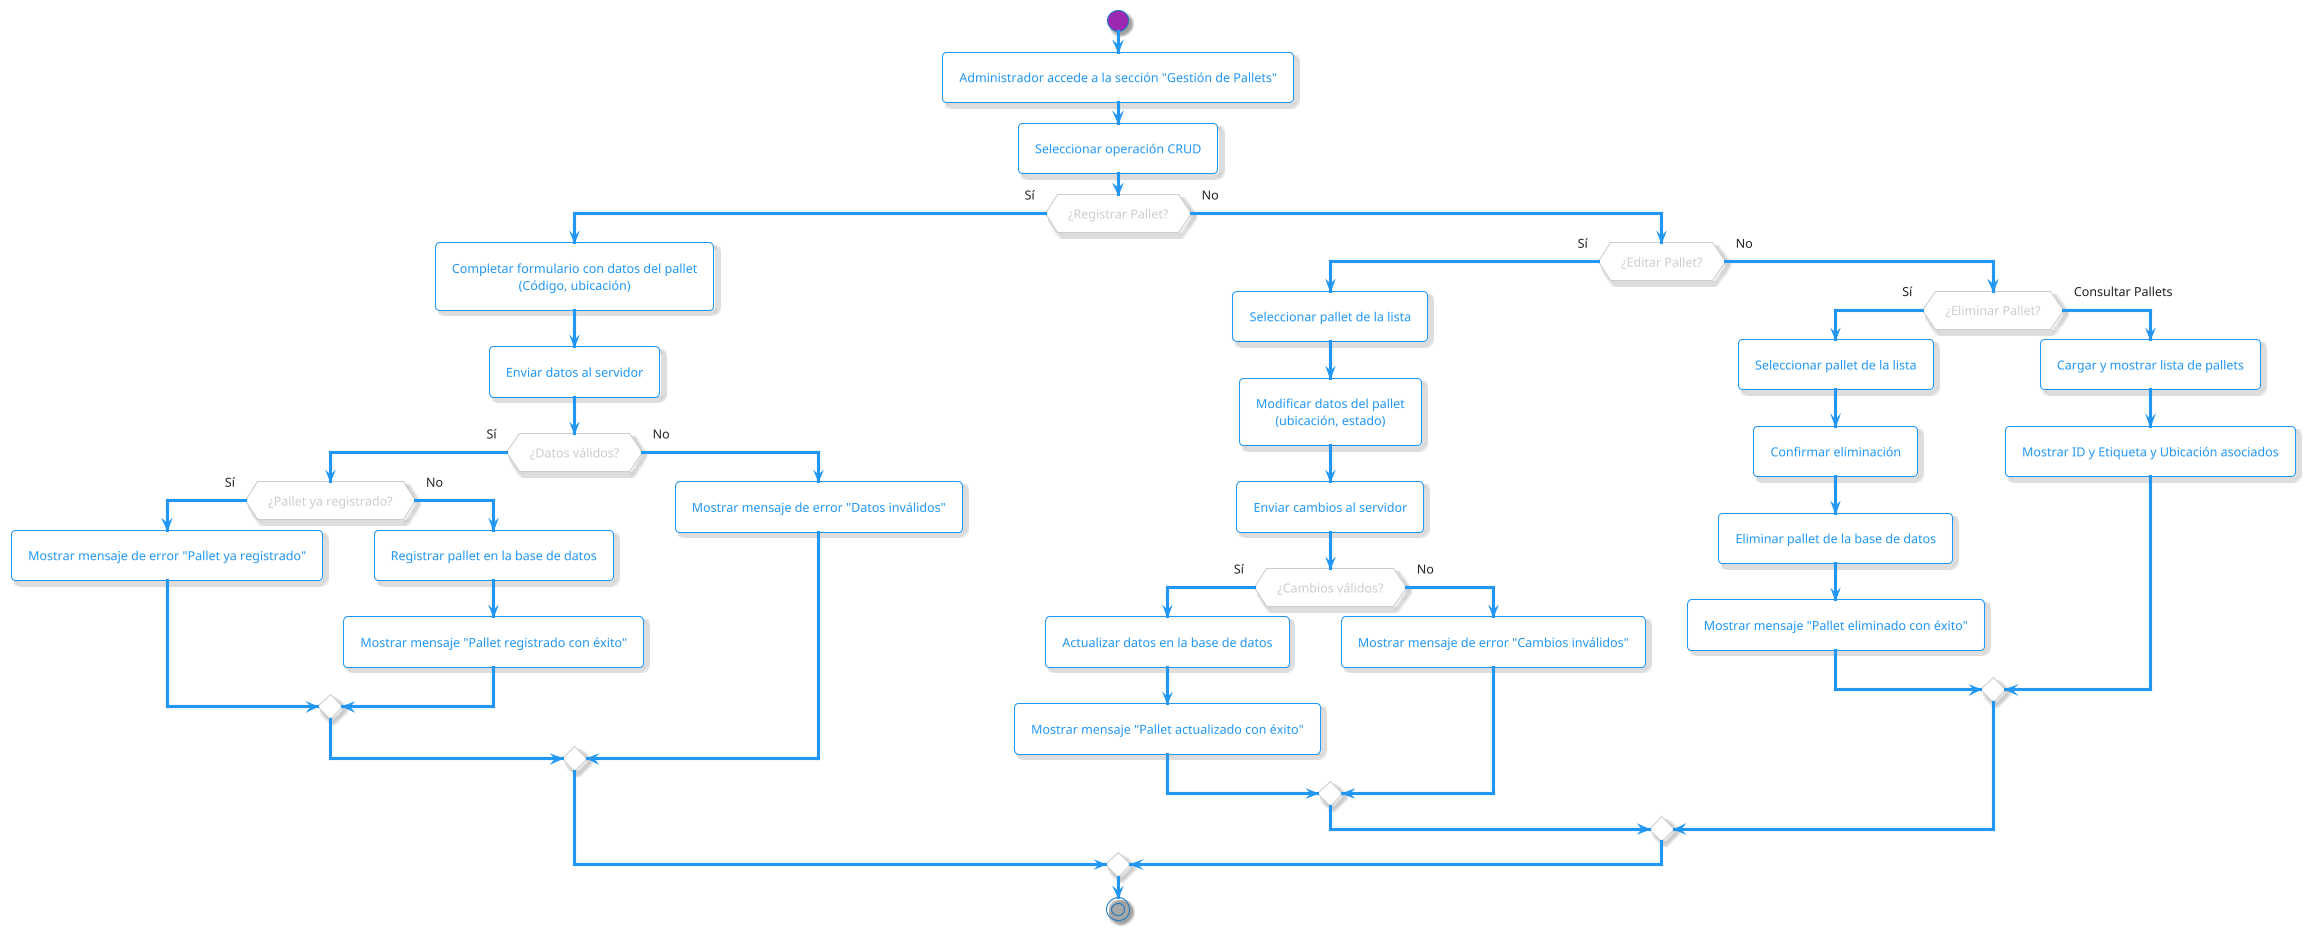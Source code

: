 @startuml Gestión-Pallets
!theme materia-outline
skinparam defaultTextAlignment center
skinparam linetype ortho

start
:Administrador accede a la sección "Gestión de Pallets";

:Seleccionar operación CRUD;

if (¿Registrar Pallet?) then (Sí)
  :Completar formulario con datos del pallet\n(Código, ubicación);
  :Enviar datos al servidor;
  if (¿Datos válidos?) then (Sí)
    if (¿Pallet ya registrado?) then (Sí)
      :Mostrar mensaje de error "Pallet ya registrado";
    else (No)
      :Registrar pallet en la base de datos;
      :Mostrar mensaje "Pallet registrado con éxito";
    endif
  else (No)
    :Mostrar mensaje de error "Datos inválidos";
  endif
else (No)
  if (¿Editar Pallet?) then (Sí)
    :Seleccionar pallet de la lista;
    :Modificar datos del pallet\n(ubicación, estado);
    :Enviar cambios al servidor;
    if (¿Cambios válidos?) then (Sí)
      :Actualizar datos en la base de datos;
      :Mostrar mensaje "Pallet actualizado con éxito";
    else (No)
      :Mostrar mensaje de error "Cambios inválidos";
    endif
  else (No)
    if (¿Eliminar Pallet?) then (Sí)
      :Seleccionar pallet de la lista;
      :Confirmar eliminación;
      :Eliminar pallet de la base de datos;
      :Mostrar mensaje "Pallet eliminado con éxito";
    else (Consultar Pallets)
      :Cargar y mostrar lista de pallets;
      :Mostrar ID y Etiqueta y Ubicación asociados;
    endif
  endif
endif
stop
@enduml